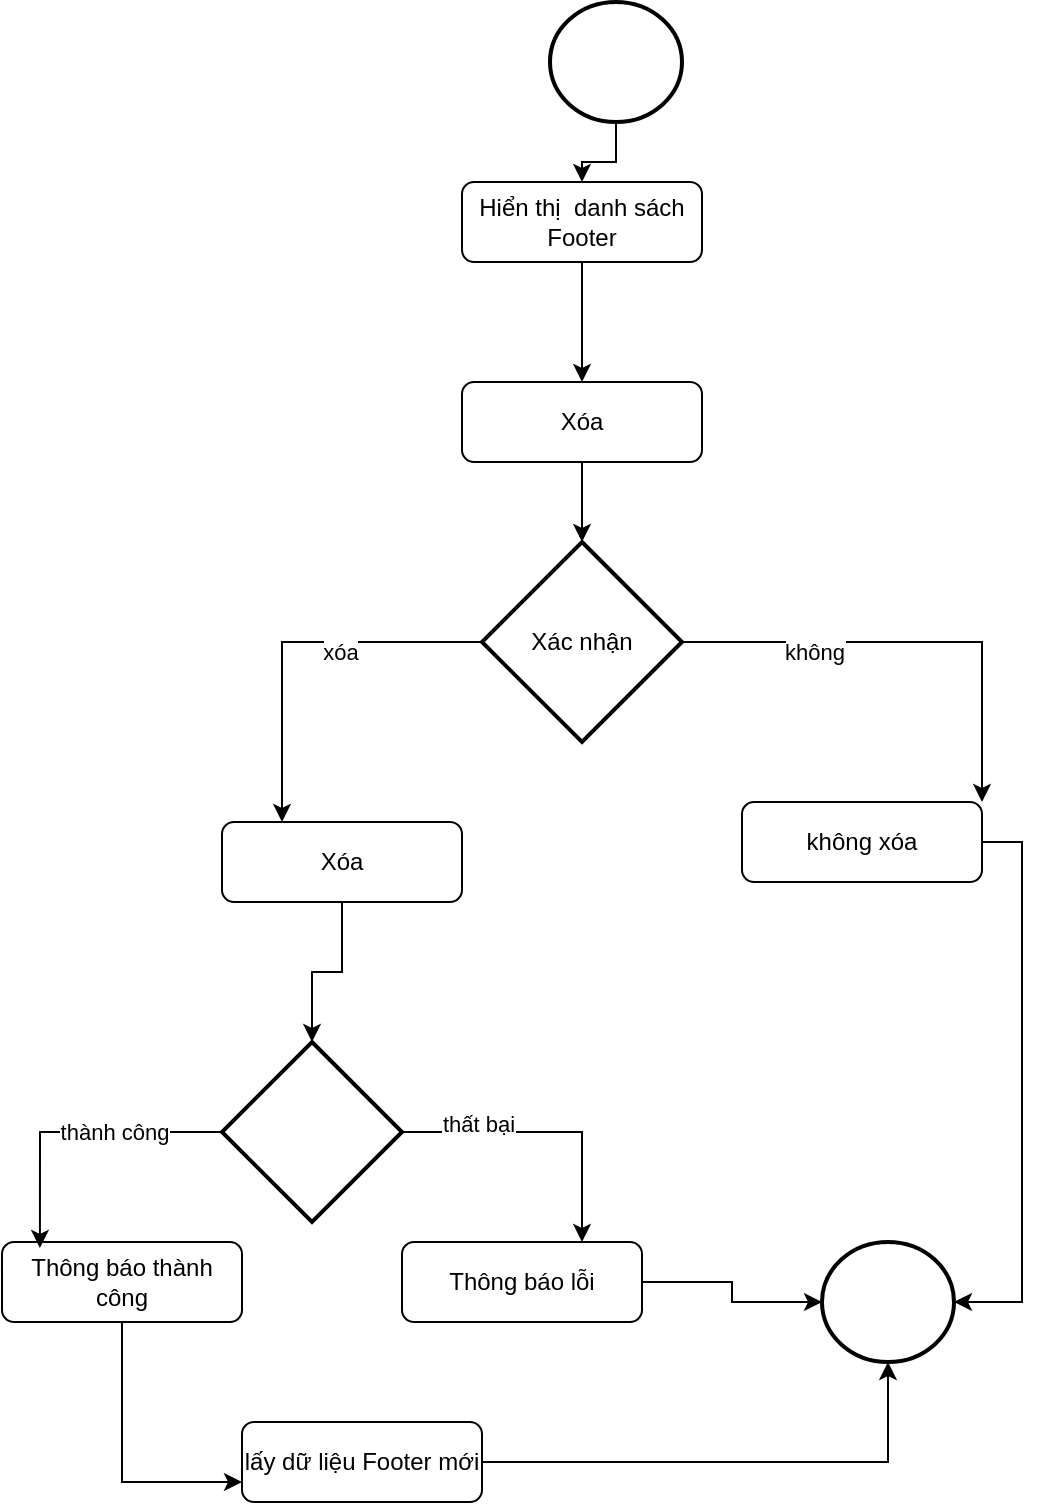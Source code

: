 <mxfile version="22.1.21" type="device">
  <diagram name="Page-1" id="7O5ZCAduAOu0vYEH7nhv">
    <mxGraphModel dx="1592" dy="1706" grid="1" gridSize="10" guides="1" tooltips="1" connect="1" arrows="1" fold="1" page="1" pageScale="1" pageWidth="850" pageHeight="1100" math="0" shadow="0">
      <root>
        <mxCell id="0" />
        <mxCell id="1" parent="0" />
        <mxCell id="QZHU4z2OpkG28Udl0Ld5-2" value="" style="edgeStyle=orthogonalEdgeStyle;rounded=0;orthogonalLoop=1;jettySize=auto;html=1;" edge="1" parent="1" source="QZHU4z2OpkG28Udl0Ld5-3" target="QZHU4z2OpkG28Udl0Ld5-8">
          <mxGeometry relative="1" as="geometry" />
        </mxCell>
        <mxCell id="QZHU4z2OpkG28Udl0Ld5-3" value="Hiển thị&amp;nbsp; danh sách Footer" style="rounded=1;whiteSpace=wrap;html=1;fontSize=12;glass=0;strokeWidth=1;shadow=0;" vertex="1" parent="1">
          <mxGeometry x="160" y="80" width="120" height="40" as="geometry" />
        </mxCell>
        <mxCell id="QZHU4z2OpkG28Udl0Ld5-4" value="" style="edgeStyle=orthogonalEdgeStyle;rounded=0;orthogonalLoop=1;jettySize=auto;html=1;" edge="1" parent="1" source="QZHU4z2OpkG28Udl0Ld5-5" target="QZHU4z2OpkG28Udl0Ld5-3">
          <mxGeometry relative="1" as="geometry" />
        </mxCell>
        <mxCell id="QZHU4z2OpkG28Udl0Ld5-5" value="" style="strokeWidth=2;html=1;shape=mxgraph.flowchart.start_2;whiteSpace=wrap;" vertex="1" parent="1">
          <mxGeometry x="204" y="-10" width="66" height="60" as="geometry" />
        </mxCell>
        <mxCell id="QZHU4z2OpkG28Udl0Ld5-6" value="" style="strokeWidth=2;html=1;shape=mxgraph.flowchart.start_2;whiteSpace=wrap;" vertex="1" parent="1">
          <mxGeometry x="340" y="610" width="66" height="60" as="geometry" />
        </mxCell>
        <mxCell id="QZHU4z2OpkG28Udl0Ld5-7" value="" style="edgeStyle=orthogonalEdgeStyle;rounded=0;orthogonalLoop=1;jettySize=auto;html=1;" edge="1" parent="1" source="QZHU4z2OpkG28Udl0Ld5-8" target="QZHU4z2OpkG28Udl0Ld5-13">
          <mxGeometry relative="1" as="geometry" />
        </mxCell>
        <mxCell id="QZHU4z2OpkG28Udl0Ld5-8" value="Xóa" style="rounded=1;whiteSpace=wrap;html=1;fontSize=12;glass=0;strokeWidth=1;shadow=0;" vertex="1" parent="1">
          <mxGeometry x="160" y="180" width="120" height="40" as="geometry" />
        </mxCell>
        <mxCell id="QZHU4z2OpkG28Udl0Ld5-9" style="edgeStyle=orthogonalEdgeStyle;rounded=0;orthogonalLoop=1;jettySize=auto;html=1;entryX=0.25;entryY=0;entryDx=0;entryDy=0;" edge="1" parent="1" source="QZHU4z2OpkG28Udl0Ld5-13" target="QZHU4z2OpkG28Udl0Ld5-15">
          <mxGeometry relative="1" as="geometry" />
        </mxCell>
        <mxCell id="QZHU4z2OpkG28Udl0Ld5-10" value="xóa" style="edgeLabel;html=1;align=center;verticalAlign=middle;resizable=0;points=[];" vertex="1" connectable="0" parent="QZHU4z2OpkG28Udl0Ld5-9">
          <mxGeometry x="-0.251" y="5" relative="1" as="geometry">
            <mxPoint as="offset" />
          </mxGeometry>
        </mxCell>
        <mxCell id="QZHU4z2OpkG28Udl0Ld5-11" style="edgeStyle=orthogonalEdgeStyle;rounded=0;orthogonalLoop=1;jettySize=auto;html=1;entryX=1;entryY=0;entryDx=0;entryDy=0;" edge="1" parent="1" source="QZHU4z2OpkG28Udl0Ld5-13" target="QZHU4z2OpkG28Udl0Ld5-16">
          <mxGeometry relative="1" as="geometry" />
        </mxCell>
        <mxCell id="QZHU4z2OpkG28Udl0Ld5-12" value="không" style="edgeLabel;html=1;align=center;verticalAlign=middle;resizable=0;points=[];" vertex="1" connectable="0" parent="QZHU4z2OpkG28Udl0Ld5-11">
          <mxGeometry x="-0.426" y="-5" relative="1" as="geometry">
            <mxPoint as="offset" />
          </mxGeometry>
        </mxCell>
        <mxCell id="QZHU4z2OpkG28Udl0Ld5-13" value="Xác nhận" style="strokeWidth=2;html=1;shape=mxgraph.flowchart.decision;whiteSpace=wrap;" vertex="1" parent="1">
          <mxGeometry x="170" y="260" width="100" height="100" as="geometry" />
        </mxCell>
        <mxCell id="QZHU4z2OpkG28Udl0Ld5-14" value="" style="edgeStyle=orthogonalEdgeStyle;rounded=0;orthogonalLoop=1;jettySize=auto;html=1;" edge="1" parent="1" source="QZHU4z2OpkG28Udl0Ld5-15" target="QZHU4z2OpkG28Udl0Ld5-19">
          <mxGeometry relative="1" as="geometry" />
        </mxCell>
        <mxCell id="QZHU4z2OpkG28Udl0Ld5-15" value="Xóa" style="rounded=1;whiteSpace=wrap;html=1;fontSize=12;glass=0;strokeWidth=1;shadow=0;" vertex="1" parent="1">
          <mxGeometry x="40" y="400" width="120" height="40" as="geometry" />
        </mxCell>
        <mxCell id="QZHU4z2OpkG28Udl0Ld5-16" value="không xóa" style="rounded=1;whiteSpace=wrap;html=1;fontSize=12;glass=0;strokeWidth=1;shadow=0;" vertex="1" parent="1">
          <mxGeometry x="300" y="390" width="120" height="40" as="geometry" />
        </mxCell>
        <mxCell id="QZHU4z2OpkG28Udl0Ld5-17" style="edgeStyle=orthogonalEdgeStyle;rounded=0;orthogonalLoop=1;jettySize=auto;html=1;entryX=0.75;entryY=0;entryDx=0;entryDy=0;exitX=1;exitY=0.5;exitDx=0;exitDy=0;exitPerimeter=0;" edge="1" parent="1" source="QZHU4z2OpkG28Udl0Ld5-19" target="QZHU4z2OpkG28Udl0Ld5-25">
          <mxGeometry relative="1" as="geometry" />
        </mxCell>
        <mxCell id="QZHU4z2OpkG28Udl0Ld5-18" value="thất bại" style="edgeLabel;html=1;align=center;verticalAlign=middle;resizable=0;points=[];" vertex="1" connectable="0" parent="QZHU4z2OpkG28Udl0Ld5-17">
          <mxGeometry x="-0.474" y="4" relative="1" as="geometry">
            <mxPoint as="offset" />
          </mxGeometry>
        </mxCell>
        <mxCell id="QZHU4z2OpkG28Udl0Ld5-19" value="" style="strokeWidth=2;html=1;shape=mxgraph.flowchart.decision;whiteSpace=wrap;" vertex="1" parent="1">
          <mxGeometry x="40" y="510" width="90" height="90" as="geometry" />
        </mxCell>
        <mxCell id="QZHU4z2OpkG28Udl0Ld5-20" style="edgeStyle=orthogonalEdgeStyle;rounded=0;orthogonalLoop=1;jettySize=auto;html=1;entryX=0;entryY=0.75;entryDx=0;entryDy=0;" edge="1" parent="1" source="QZHU4z2OpkG28Udl0Ld5-21" target="QZHU4z2OpkG28Udl0Ld5-24">
          <mxGeometry relative="1" as="geometry" />
        </mxCell>
        <mxCell id="QZHU4z2OpkG28Udl0Ld5-21" value="Thông báo thành công" style="rounded=1;whiteSpace=wrap;html=1;fontSize=12;glass=0;strokeWidth=1;shadow=0;" vertex="1" parent="1">
          <mxGeometry x="-70" y="610" width="120" height="40" as="geometry" />
        </mxCell>
        <mxCell id="QZHU4z2OpkG28Udl0Ld5-22" style="edgeStyle=orthogonalEdgeStyle;rounded=0;orthogonalLoop=1;jettySize=auto;html=1;entryX=0.158;entryY=0.075;entryDx=0;entryDy=0;entryPerimeter=0;exitX=0;exitY=0.5;exitDx=0;exitDy=0;exitPerimeter=0;" edge="1" parent="1" source="QZHU4z2OpkG28Udl0Ld5-19" target="QZHU4z2OpkG28Udl0Ld5-21">
          <mxGeometry relative="1" as="geometry" />
        </mxCell>
        <mxCell id="QZHU4z2OpkG28Udl0Ld5-23" value="thành công" style="edgeLabel;html=1;align=center;verticalAlign=middle;resizable=0;points=[];" vertex="1" connectable="0" parent="QZHU4z2OpkG28Udl0Ld5-22">
          <mxGeometry x="-0.274" relative="1" as="geometry">
            <mxPoint as="offset" />
          </mxGeometry>
        </mxCell>
        <mxCell id="QZHU4z2OpkG28Udl0Ld5-24" value="lấy dữ liệu Footer mới" style="rounded=1;whiteSpace=wrap;html=1;fontSize=12;glass=0;strokeWidth=1;shadow=0;" vertex="1" parent="1">
          <mxGeometry x="50" y="700" width="120" height="40" as="geometry" />
        </mxCell>
        <mxCell id="QZHU4z2OpkG28Udl0Ld5-25" value="Thông báo lỗi" style="rounded=1;whiteSpace=wrap;html=1;fontSize=12;glass=0;strokeWidth=1;shadow=0;" vertex="1" parent="1">
          <mxGeometry x="130" y="610" width="120" height="40" as="geometry" />
        </mxCell>
        <mxCell id="QZHU4z2OpkG28Udl0Ld5-26" style="edgeStyle=orthogonalEdgeStyle;rounded=0;orthogonalLoop=1;jettySize=auto;html=1;entryX=1;entryY=0.5;entryDx=0;entryDy=0;entryPerimeter=0;exitX=1;exitY=0.5;exitDx=0;exitDy=0;" edge="1" parent="1" source="QZHU4z2OpkG28Udl0Ld5-16" target="QZHU4z2OpkG28Udl0Ld5-6">
          <mxGeometry relative="1" as="geometry" />
        </mxCell>
        <mxCell id="QZHU4z2OpkG28Udl0Ld5-27" style="edgeStyle=orthogonalEdgeStyle;rounded=0;orthogonalLoop=1;jettySize=auto;html=1;entryX=0;entryY=0.5;entryDx=0;entryDy=0;entryPerimeter=0;" edge="1" parent="1" source="QZHU4z2OpkG28Udl0Ld5-25" target="QZHU4z2OpkG28Udl0Ld5-6">
          <mxGeometry relative="1" as="geometry" />
        </mxCell>
        <mxCell id="QZHU4z2OpkG28Udl0Ld5-28" style="edgeStyle=orthogonalEdgeStyle;rounded=0;orthogonalLoop=1;jettySize=auto;html=1;entryX=0.5;entryY=1;entryDx=0;entryDy=0;entryPerimeter=0;" edge="1" parent="1" source="QZHU4z2OpkG28Udl0Ld5-24" target="QZHU4z2OpkG28Udl0Ld5-6">
          <mxGeometry relative="1" as="geometry" />
        </mxCell>
      </root>
    </mxGraphModel>
  </diagram>
</mxfile>
